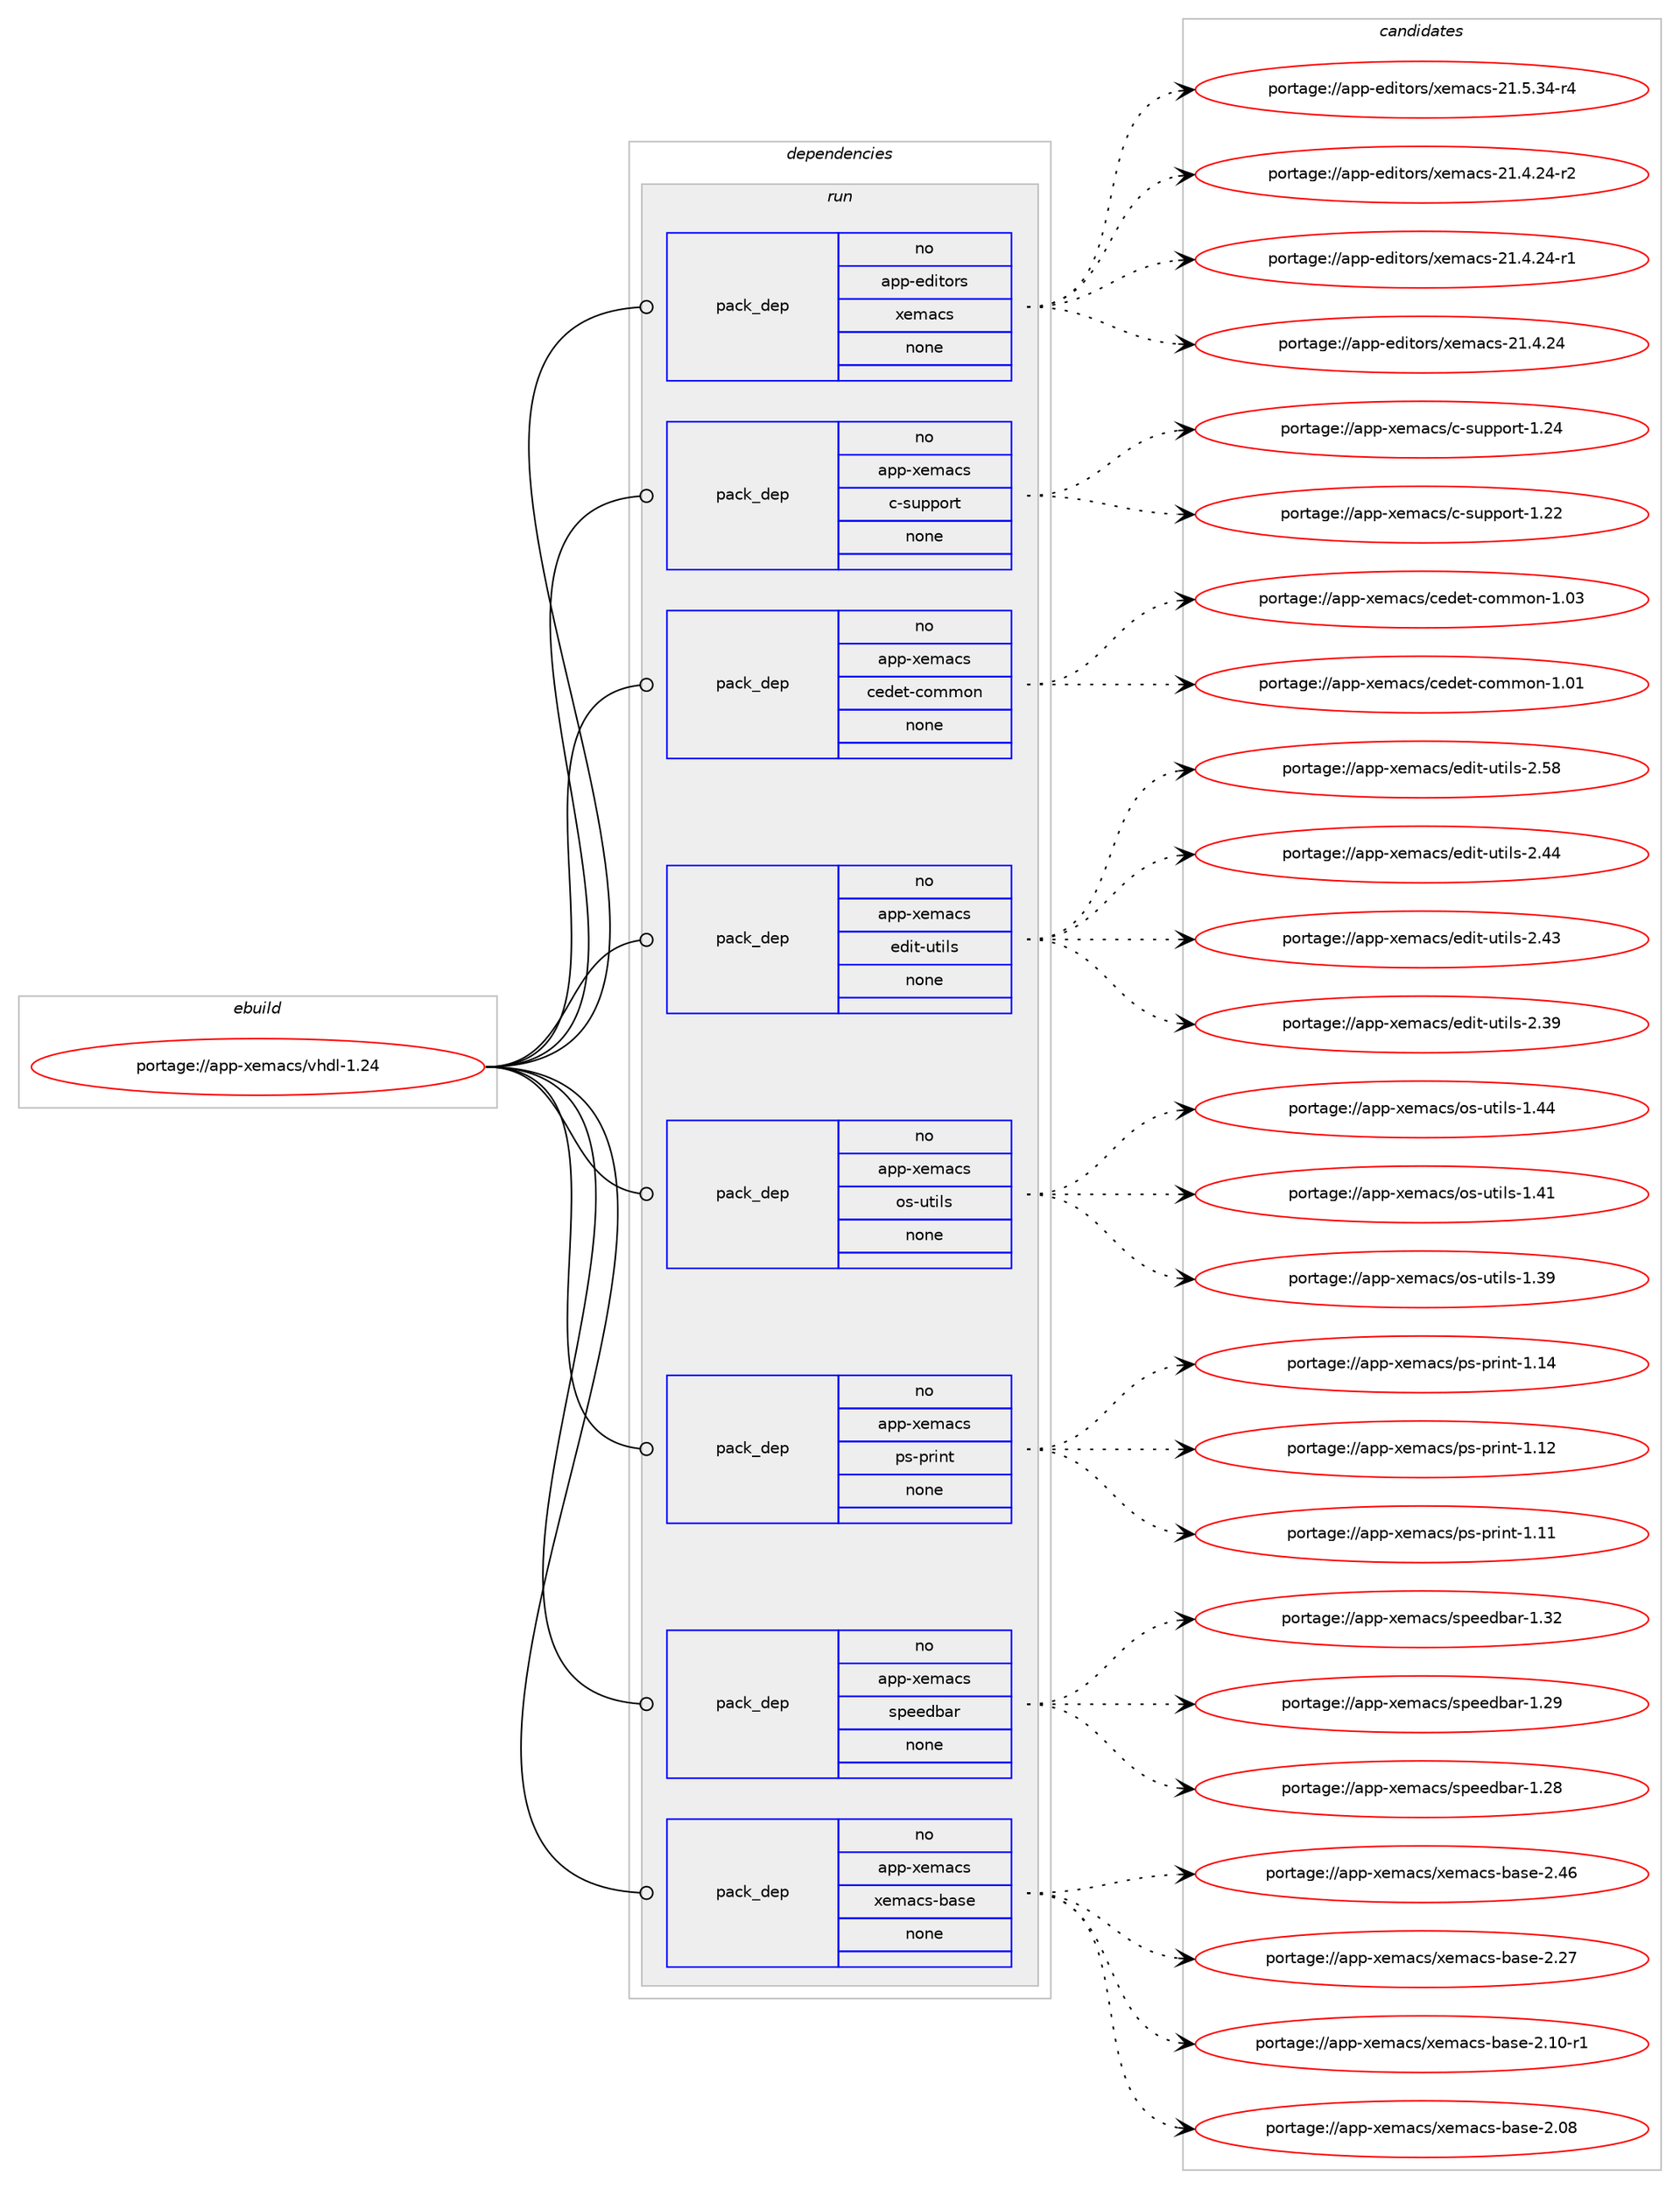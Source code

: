 digraph prolog {

# *************
# Graph options
# *************

newrank=true;
concentrate=true;
compound=true;
graph [rankdir=LR,fontname=Helvetica,fontsize=10,ranksep=1.5];#, ranksep=2.5, nodesep=0.2];
edge  [arrowhead=vee];
node  [fontname=Helvetica,fontsize=10];

# **********
# The ebuild
# **********

subgraph cluster_leftcol {
color=gray;
rank=same;
label=<<i>ebuild</i>>;
id [label="portage://app-xemacs/vhdl-1.24", color=red, width=4, href="../app-xemacs/vhdl-1.24.svg"];
}

# ****************
# The dependencies
# ****************

subgraph cluster_midcol {
color=gray;
label=<<i>dependencies</i>>;
subgraph cluster_compile {
fillcolor="#eeeeee";
style=filled;
label=<<i>compile</i>>;
}
subgraph cluster_compileandrun {
fillcolor="#eeeeee";
style=filled;
label=<<i>compile and run</i>>;
}
subgraph cluster_run {
fillcolor="#eeeeee";
style=filled;
label=<<i>run</i>>;
subgraph pack440926 {
dependency587414 [label=<<TABLE BORDER="0" CELLBORDER="1" CELLSPACING="0" CELLPADDING="4" WIDTH="220"><TR><TD ROWSPAN="6" CELLPADDING="30">pack_dep</TD></TR><TR><TD WIDTH="110">no</TD></TR><TR><TD>app-editors</TD></TR><TR><TD>xemacs</TD></TR><TR><TD>none</TD></TR><TR><TD></TD></TR></TABLE>>, shape=none, color=blue];
}
id:e -> dependency587414:w [weight=20,style="solid",arrowhead="odot"];
subgraph pack440927 {
dependency587415 [label=<<TABLE BORDER="0" CELLBORDER="1" CELLSPACING="0" CELLPADDING="4" WIDTH="220"><TR><TD ROWSPAN="6" CELLPADDING="30">pack_dep</TD></TR><TR><TD WIDTH="110">no</TD></TR><TR><TD>app-xemacs</TD></TR><TR><TD>c-support</TD></TR><TR><TD>none</TD></TR><TR><TD></TD></TR></TABLE>>, shape=none, color=blue];
}
id:e -> dependency587415:w [weight=20,style="solid",arrowhead="odot"];
subgraph pack440928 {
dependency587416 [label=<<TABLE BORDER="0" CELLBORDER="1" CELLSPACING="0" CELLPADDING="4" WIDTH="220"><TR><TD ROWSPAN="6" CELLPADDING="30">pack_dep</TD></TR><TR><TD WIDTH="110">no</TD></TR><TR><TD>app-xemacs</TD></TR><TR><TD>cedet-common</TD></TR><TR><TD>none</TD></TR><TR><TD></TD></TR></TABLE>>, shape=none, color=blue];
}
id:e -> dependency587416:w [weight=20,style="solid",arrowhead="odot"];
subgraph pack440929 {
dependency587417 [label=<<TABLE BORDER="0" CELLBORDER="1" CELLSPACING="0" CELLPADDING="4" WIDTH="220"><TR><TD ROWSPAN="6" CELLPADDING="30">pack_dep</TD></TR><TR><TD WIDTH="110">no</TD></TR><TR><TD>app-xemacs</TD></TR><TR><TD>edit-utils</TD></TR><TR><TD>none</TD></TR><TR><TD></TD></TR></TABLE>>, shape=none, color=blue];
}
id:e -> dependency587417:w [weight=20,style="solid",arrowhead="odot"];
subgraph pack440930 {
dependency587418 [label=<<TABLE BORDER="0" CELLBORDER="1" CELLSPACING="0" CELLPADDING="4" WIDTH="220"><TR><TD ROWSPAN="6" CELLPADDING="30">pack_dep</TD></TR><TR><TD WIDTH="110">no</TD></TR><TR><TD>app-xemacs</TD></TR><TR><TD>os-utils</TD></TR><TR><TD>none</TD></TR><TR><TD></TD></TR></TABLE>>, shape=none, color=blue];
}
id:e -> dependency587418:w [weight=20,style="solid",arrowhead="odot"];
subgraph pack440931 {
dependency587419 [label=<<TABLE BORDER="0" CELLBORDER="1" CELLSPACING="0" CELLPADDING="4" WIDTH="220"><TR><TD ROWSPAN="6" CELLPADDING="30">pack_dep</TD></TR><TR><TD WIDTH="110">no</TD></TR><TR><TD>app-xemacs</TD></TR><TR><TD>ps-print</TD></TR><TR><TD>none</TD></TR><TR><TD></TD></TR></TABLE>>, shape=none, color=blue];
}
id:e -> dependency587419:w [weight=20,style="solid",arrowhead="odot"];
subgraph pack440932 {
dependency587420 [label=<<TABLE BORDER="0" CELLBORDER="1" CELLSPACING="0" CELLPADDING="4" WIDTH="220"><TR><TD ROWSPAN="6" CELLPADDING="30">pack_dep</TD></TR><TR><TD WIDTH="110">no</TD></TR><TR><TD>app-xemacs</TD></TR><TR><TD>speedbar</TD></TR><TR><TD>none</TD></TR><TR><TD></TD></TR></TABLE>>, shape=none, color=blue];
}
id:e -> dependency587420:w [weight=20,style="solid",arrowhead="odot"];
subgraph pack440933 {
dependency587421 [label=<<TABLE BORDER="0" CELLBORDER="1" CELLSPACING="0" CELLPADDING="4" WIDTH="220"><TR><TD ROWSPAN="6" CELLPADDING="30">pack_dep</TD></TR><TR><TD WIDTH="110">no</TD></TR><TR><TD>app-xemacs</TD></TR><TR><TD>xemacs-base</TD></TR><TR><TD>none</TD></TR><TR><TD></TD></TR></TABLE>>, shape=none, color=blue];
}
id:e -> dependency587421:w [weight=20,style="solid",arrowhead="odot"];
}
}

# **************
# The candidates
# **************

subgraph cluster_choices {
rank=same;
color=gray;
label=<<i>candidates</i>>;

subgraph choice440926 {
color=black;
nodesep=1;
choice971121124510110010511611111411547120101109979911545504946534651524511452 [label="portage://app-editors/xemacs-21.5.34-r4", color=red, width=4,href="../app-editors/xemacs-21.5.34-r4.svg"];
choice971121124510110010511611111411547120101109979911545504946524650524511450 [label="portage://app-editors/xemacs-21.4.24-r2", color=red, width=4,href="../app-editors/xemacs-21.4.24-r2.svg"];
choice971121124510110010511611111411547120101109979911545504946524650524511449 [label="portage://app-editors/xemacs-21.4.24-r1", color=red, width=4,href="../app-editors/xemacs-21.4.24-r1.svg"];
choice97112112451011001051161111141154712010110997991154550494652465052 [label="portage://app-editors/xemacs-21.4.24", color=red, width=4,href="../app-editors/xemacs-21.4.24.svg"];
dependency587414:e -> choice971121124510110010511611111411547120101109979911545504946534651524511452:w [style=dotted,weight="100"];
dependency587414:e -> choice971121124510110010511611111411547120101109979911545504946524650524511450:w [style=dotted,weight="100"];
dependency587414:e -> choice971121124510110010511611111411547120101109979911545504946524650524511449:w [style=dotted,weight="100"];
dependency587414:e -> choice97112112451011001051161111141154712010110997991154550494652465052:w [style=dotted,weight="100"];
}
subgraph choice440927 {
color=black;
nodesep=1;
choice971121124512010110997991154799451151171121121111141164549465052 [label="portage://app-xemacs/c-support-1.24", color=red, width=4,href="../app-xemacs/c-support-1.24.svg"];
choice971121124512010110997991154799451151171121121111141164549465050 [label="portage://app-xemacs/c-support-1.22", color=red, width=4,href="../app-xemacs/c-support-1.22.svg"];
dependency587415:e -> choice971121124512010110997991154799451151171121121111141164549465052:w [style=dotted,weight="100"];
dependency587415:e -> choice971121124512010110997991154799451151171121121111141164549465050:w [style=dotted,weight="100"];
}
subgraph choice440928 {
color=black;
nodesep=1;
choice97112112451201011099799115479910110010111645991111091091111104549464851 [label="portage://app-xemacs/cedet-common-1.03", color=red, width=4,href="../app-xemacs/cedet-common-1.03.svg"];
choice97112112451201011099799115479910110010111645991111091091111104549464849 [label="portage://app-xemacs/cedet-common-1.01", color=red, width=4,href="../app-xemacs/cedet-common-1.01.svg"];
dependency587416:e -> choice97112112451201011099799115479910110010111645991111091091111104549464851:w [style=dotted,weight="100"];
dependency587416:e -> choice97112112451201011099799115479910110010111645991111091091111104549464849:w [style=dotted,weight="100"];
}
subgraph choice440929 {
color=black;
nodesep=1;
choice9711211245120101109979911547101100105116451171161051081154550465356 [label="portage://app-xemacs/edit-utils-2.58", color=red, width=4,href="../app-xemacs/edit-utils-2.58.svg"];
choice9711211245120101109979911547101100105116451171161051081154550465252 [label="portage://app-xemacs/edit-utils-2.44", color=red, width=4,href="../app-xemacs/edit-utils-2.44.svg"];
choice9711211245120101109979911547101100105116451171161051081154550465251 [label="portage://app-xemacs/edit-utils-2.43", color=red, width=4,href="../app-xemacs/edit-utils-2.43.svg"];
choice9711211245120101109979911547101100105116451171161051081154550465157 [label="portage://app-xemacs/edit-utils-2.39", color=red, width=4,href="../app-xemacs/edit-utils-2.39.svg"];
dependency587417:e -> choice9711211245120101109979911547101100105116451171161051081154550465356:w [style=dotted,weight="100"];
dependency587417:e -> choice9711211245120101109979911547101100105116451171161051081154550465252:w [style=dotted,weight="100"];
dependency587417:e -> choice9711211245120101109979911547101100105116451171161051081154550465251:w [style=dotted,weight="100"];
dependency587417:e -> choice9711211245120101109979911547101100105116451171161051081154550465157:w [style=dotted,weight="100"];
}
subgraph choice440930 {
color=black;
nodesep=1;
choice9711211245120101109979911547111115451171161051081154549465252 [label="portage://app-xemacs/os-utils-1.44", color=red, width=4,href="../app-xemacs/os-utils-1.44.svg"];
choice9711211245120101109979911547111115451171161051081154549465249 [label="portage://app-xemacs/os-utils-1.41", color=red, width=4,href="../app-xemacs/os-utils-1.41.svg"];
choice9711211245120101109979911547111115451171161051081154549465157 [label="portage://app-xemacs/os-utils-1.39", color=red, width=4,href="../app-xemacs/os-utils-1.39.svg"];
dependency587418:e -> choice9711211245120101109979911547111115451171161051081154549465252:w [style=dotted,weight="100"];
dependency587418:e -> choice9711211245120101109979911547111115451171161051081154549465249:w [style=dotted,weight="100"];
dependency587418:e -> choice9711211245120101109979911547111115451171161051081154549465157:w [style=dotted,weight="100"];
}
subgraph choice440931 {
color=black;
nodesep=1;
choice9711211245120101109979911547112115451121141051101164549464952 [label="portage://app-xemacs/ps-print-1.14", color=red, width=4,href="../app-xemacs/ps-print-1.14.svg"];
choice9711211245120101109979911547112115451121141051101164549464950 [label="portage://app-xemacs/ps-print-1.12", color=red, width=4,href="../app-xemacs/ps-print-1.12.svg"];
choice9711211245120101109979911547112115451121141051101164549464949 [label="portage://app-xemacs/ps-print-1.11", color=red, width=4,href="../app-xemacs/ps-print-1.11.svg"];
dependency587419:e -> choice9711211245120101109979911547112115451121141051101164549464952:w [style=dotted,weight="100"];
dependency587419:e -> choice9711211245120101109979911547112115451121141051101164549464950:w [style=dotted,weight="100"];
dependency587419:e -> choice9711211245120101109979911547112115451121141051101164549464949:w [style=dotted,weight="100"];
}
subgraph choice440932 {
color=black;
nodesep=1;
choice971121124512010110997991154711511210110110098971144549465150 [label="portage://app-xemacs/speedbar-1.32", color=red, width=4,href="../app-xemacs/speedbar-1.32.svg"];
choice971121124512010110997991154711511210110110098971144549465057 [label="portage://app-xemacs/speedbar-1.29", color=red, width=4,href="../app-xemacs/speedbar-1.29.svg"];
choice971121124512010110997991154711511210110110098971144549465056 [label="portage://app-xemacs/speedbar-1.28", color=red, width=4,href="../app-xemacs/speedbar-1.28.svg"];
dependency587420:e -> choice971121124512010110997991154711511210110110098971144549465150:w [style=dotted,weight="100"];
dependency587420:e -> choice971121124512010110997991154711511210110110098971144549465057:w [style=dotted,weight="100"];
dependency587420:e -> choice971121124512010110997991154711511210110110098971144549465056:w [style=dotted,weight="100"];
}
subgraph choice440933 {
color=black;
nodesep=1;
choice971121124512010110997991154712010110997991154598971151014550465254 [label="portage://app-xemacs/xemacs-base-2.46", color=red, width=4,href="../app-xemacs/xemacs-base-2.46.svg"];
choice971121124512010110997991154712010110997991154598971151014550465055 [label="portage://app-xemacs/xemacs-base-2.27", color=red, width=4,href="../app-xemacs/xemacs-base-2.27.svg"];
choice9711211245120101109979911547120101109979911545989711510145504649484511449 [label="portage://app-xemacs/xemacs-base-2.10-r1", color=red, width=4,href="../app-xemacs/xemacs-base-2.10-r1.svg"];
choice971121124512010110997991154712010110997991154598971151014550464856 [label="portage://app-xemacs/xemacs-base-2.08", color=red, width=4,href="../app-xemacs/xemacs-base-2.08.svg"];
dependency587421:e -> choice971121124512010110997991154712010110997991154598971151014550465254:w [style=dotted,weight="100"];
dependency587421:e -> choice971121124512010110997991154712010110997991154598971151014550465055:w [style=dotted,weight="100"];
dependency587421:e -> choice9711211245120101109979911547120101109979911545989711510145504649484511449:w [style=dotted,weight="100"];
dependency587421:e -> choice971121124512010110997991154712010110997991154598971151014550464856:w [style=dotted,weight="100"];
}
}

}
